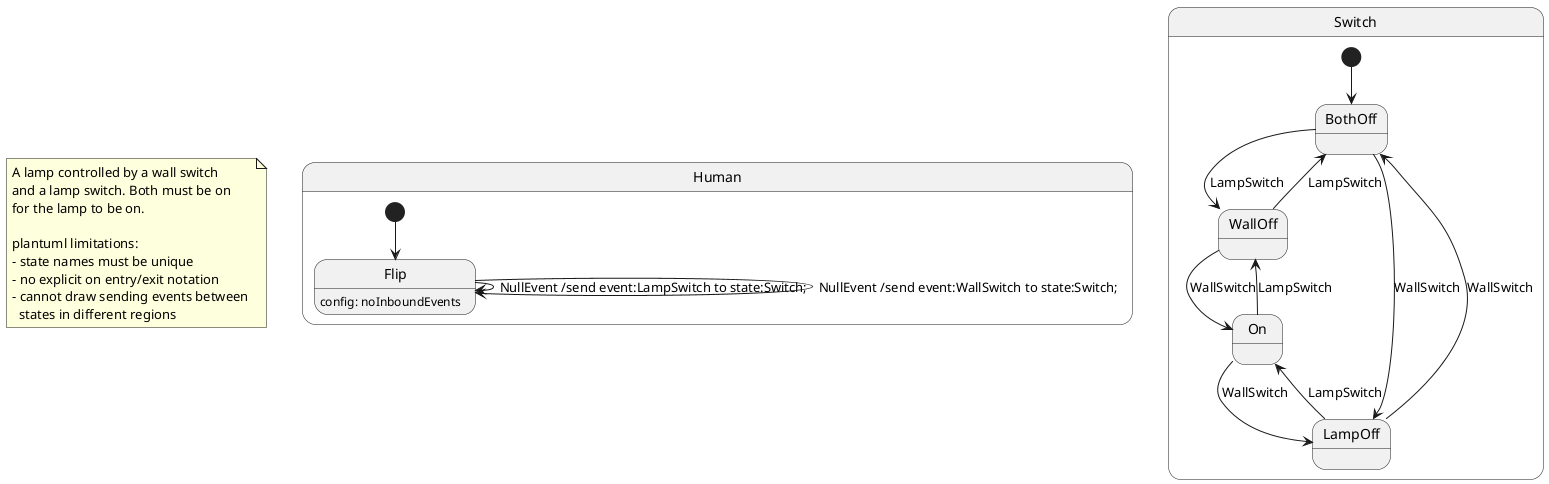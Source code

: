@startuml

note as N1
  A lamp controlled by a wall switch
  and a lamp switch. Both must be on
  for the lamp to be on.

  plantuml limitations:
  - state names must be unique
  - no explicit on entry/exit notation
  - cannot draw sending events between 
    states in different regions
end note



state Human {

[*] --> Flip
Flip: config: noInboundEvents
Flip --> Flip : NullEvent /send event:LampSwitch to state:Switch;
Flip --> Flip : NullEvent /send event:WallSwitch to state:Switch;

}



state Switch {

[*] --> BothOff
BothOff --> WallOff : LampSwitch
WallOff --> BothOff : LampSwitch

BothOff --> LampOff : WallSwitch
LampOff --> BothOff : WallSwitch

WallOff --> On : WallSwitch
On --> WallOff : LampSwitch

LampOff --> On : LampSwitch
On --> LampOff : WallSwitch

}

@enduml

